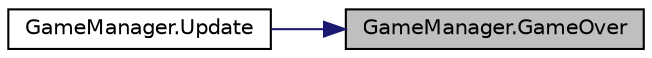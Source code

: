 digraph "GameManager.GameOver"
{
 // LATEX_PDF_SIZE
  edge [fontname="Helvetica",fontsize="10",labelfontname="Helvetica",labelfontsize="10"];
  node [fontname="Helvetica",fontsize="10",shape=record];
  rankdir="RL";
  Node1 [label="GameManager.GameOver",height=0.2,width=0.4,color="black", fillcolor="grey75", style="filled", fontcolor="black",tooltip="Функция окончания игры при проигрыше"];
  Node1 -> Node2 [dir="back",color="midnightblue",fontsize="10",style="solid",fontname="Helvetica"];
  Node2 [label="GameManager.Update",height=0.2,width=0.4,color="black", fillcolor="white", style="filled",URL="$class_game_manager.html#a44c79b205dec16bfe650e21259860c5b",tooltip="Функция проверки на окончание игры"];
}

